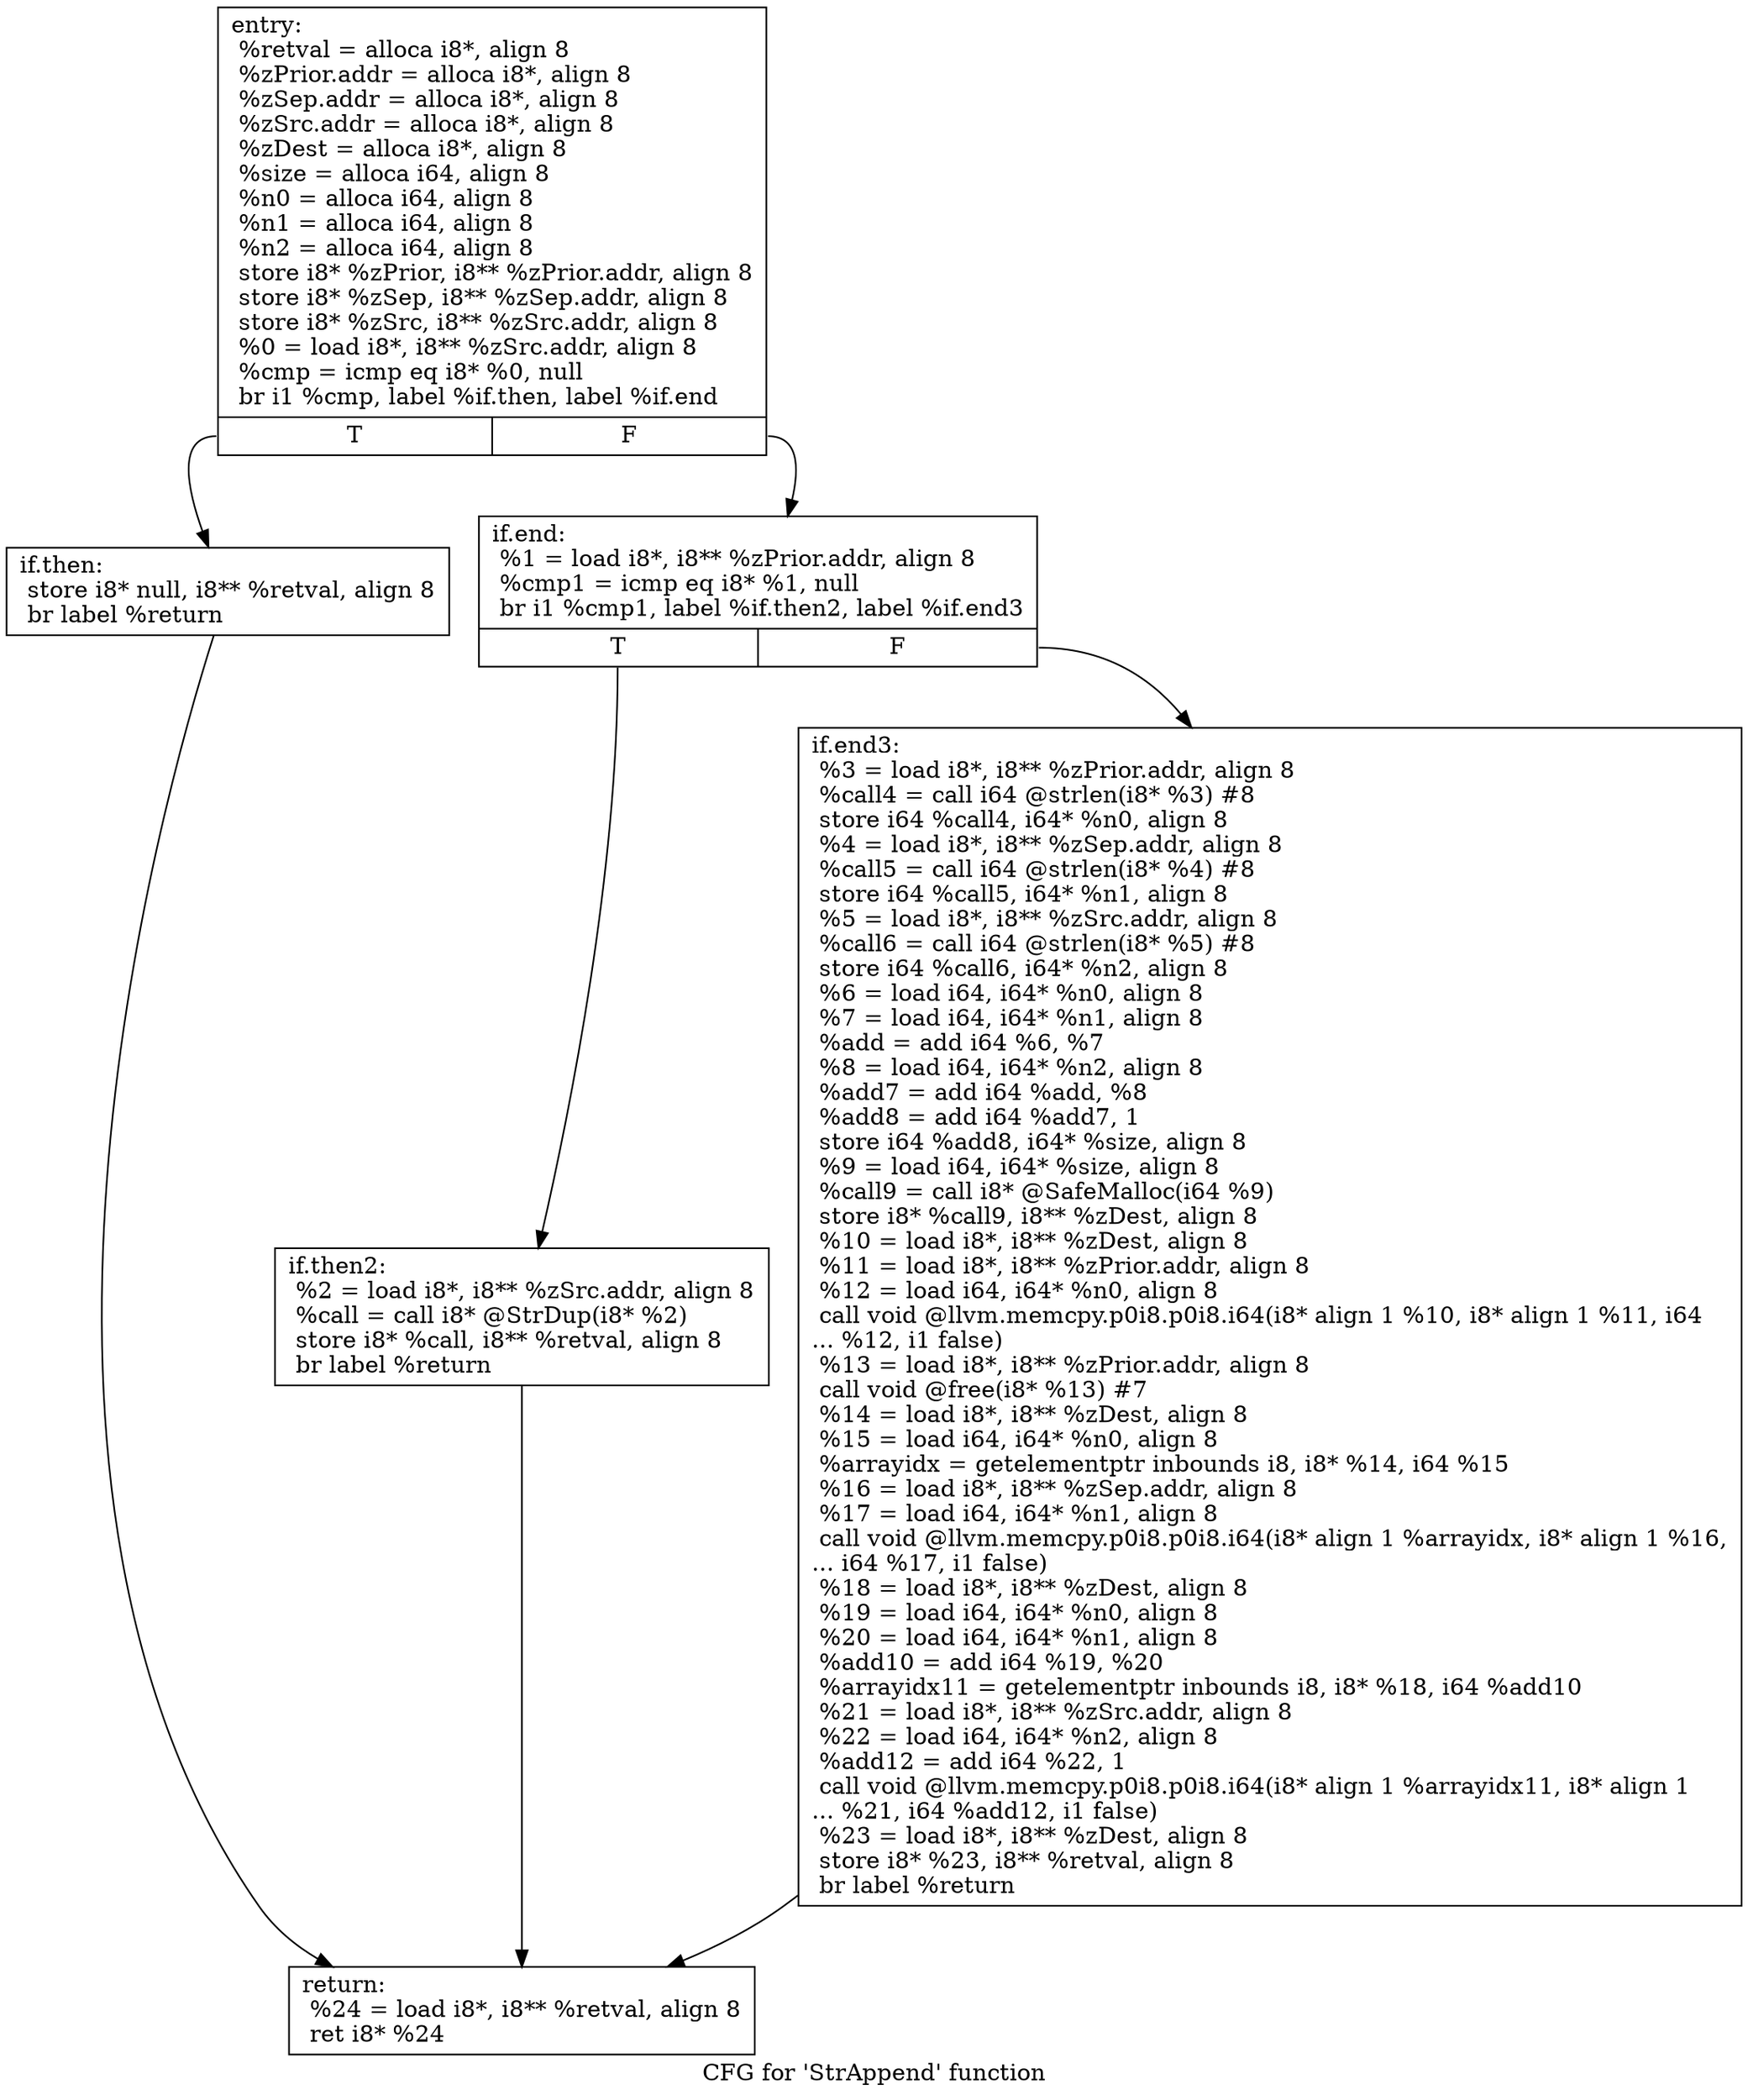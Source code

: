 digraph "CFG for 'StrAppend' function" {
	label="CFG for 'StrAppend' function";

	Node0xc185d0 [shape=record,label="{entry:\l  %retval = alloca i8*, align 8\l  %zPrior.addr = alloca i8*, align 8\l  %zSep.addr = alloca i8*, align 8\l  %zSrc.addr = alloca i8*, align 8\l  %zDest = alloca i8*, align 8\l  %size = alloca i64, align 8\l  %n0 = alloca i64, align 8\l  %n1 = alloca i64, align 8\l  %n2 = alloca i64, align 8\l  store i8* %zPrior, i8** %zPrior.addr, align 8\l  store i8* %zSep, i8** %zSep.addr, align 8\l  store i8* %zSrc, i8** %zSrc.addr, align 8\l  %0 = load i8*, i8** %zSrc.addr, align 8\l  %cmp = icmp eq i8* %0, null\l  br i1 %cmp, label %if.then, label %if.end\l|{<s0>T|<s1>F}}"];
	Node0xc185d0:s0 -> Node0xc18d90;
	Node0xc185d0:s1 -> Node0xc18e60;
	Node0xc18d90 [shape=record,label="{if.then:                                          \l  store i8* null, i8** %retval, align 8\l  br label %return\l}"];
	Node0xc18d90 -> Node0xc18fb0;
	Node0xc18e60 [shape=record,label="{if.end:                                           \l  %1 = load i8*, i8** %zPrior.addr, align 8\l  %cmp1 = icmp eq i8* %1, null\l  br i1 %cmp1, label %if.then2, label %if.end3\l|{<s0>T|<s1>F}}"];
	Node0xc18e60:s0 -> Node0xc19110;
	Node0xc18e60:s1 -> Node0xc191f0;
	Node0xc19110 [shape=record,label="{if.then2:                                         \l  %2 = load i8*, i8** %zSrc.addr, align 8\l  %call = call i8* @StrDup(i8* %2)\l  store i8* %call, i8** %retval, align 8\l  br label %return\l}"];
	Node0xc19110 -> Node0xc18fb0;
	Node0xc191f0 [shape=record,label="{if.end3:                                          \l  %3 = load i8*, i8** %zPrior.addr, align 8\l  %call4 = call i64 @strlen(i8* %3) #8\l  store i64 %call4, i64* %n0, align 8\l  %4 = load i8*, i8** %zSep.addr, align 8\l  %call5 = call i64 @strlen(i8* %4) #8\l  store i64 %call5, i64* %n1, align 8\l  %5 = load i8*, i8** %zSrc.addr, align 8\l  %call6 = call i64 @strlen(i8* %5) #8\l  store i64 %call6, i64* %n2, align 8\l  %6 = load i64, i64* %n0, align 8\l  %7 = load i64, i64* %n1, align 8\l  %add = add i64 %6, %7\l  %8 = load i64, i64* %n2, align 8\l  %add7 = add i64 %add, %8\l  %add8 = add i64 %add7, 1\l  store i64 %add8, i64* %size, align 8\l  %9 = load i64, i64* %size, align 8\l  %call9 = call i8* @SafeMalloc(i64 %9)\l  store i8* %call9, i8** %zDest, align 8\l  %10 = load i8*, i8** %zDest, align 8\l  %11 = load i8*, i8** %zPrior.addr, align 8\l  %12 = load i64, i64* %n0, align 8\l  call void @llvm.memcpy.p0i8.p0i8.i64(i8* align 1 %10, i8* align 1 %11, i64\l... %12, i1 false)\l  %13 = load i8*, i8** %zPrior.addr, align 8\l  call void @free(i8* %13) #7\l  %14 = load i8*, i8** %zDest, align 8\l  %15 = load i64, i64* %n0, align 8\l  %arrayidx = getelementptr inbounds i8, i8* %14, i64 %15\l  %16 = load i8*, i8** %zSep.addr, align 8\l  %17 = load i64, i64* %n1, align 8\l  call void @llvm.memcpy.p0i8.p0i8.i64(i8* align 1 %arrayidx, i8* align 1 %16,\l... i64 %17, i1 false)\l  %18 = load i8*, i8** %zDest, align 8\l  %19 = load i64, i64* %n0, align 8\l  %20 = load i64, i64* %n1, align 8\l  %add10 = add i64 %19, %20\l  %arrayidx11 = getelementptr inbounds i8, i8* %18, i64 %add10\l  %21 = load i8*, i8** %zSrc.addr, align 8\l  %22 = load i64, i64* %n2, align 8\l  %add12 = add i64 %22, 1\l  call void @llvm.memcpy.p0i8.p0i8.i64(i8* align 1 %arrayidx11, i8* align 1\l... %21, i64 %add12, i1 false)\l  %23 = load i8*, i8** %zDest, align 8\l  store i8* %23, i8** %retval, align 8\l  br label %return\l}"];
	Node0xc191f0 -> Node0xc18fb0;
	Node0xc18fb0 [shape=record,label="{return:                                           \l  %24 = load i8*, i8** %retval, align 8\l  ret i8* %24\l}"];
}

